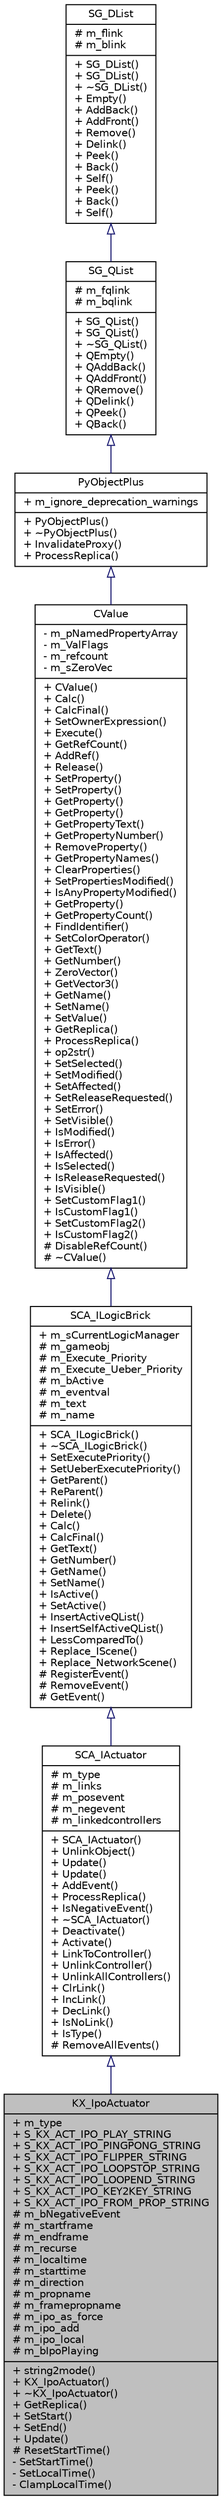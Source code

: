 digraph G
{
  edge [fontname="Helvetica",fontsize="10",labelfontname="Helvetica",labelfontsize="10"];
  node [fontname="Helvetica",fontsize="10",shape=record];
  Node1 [label="{KX_IpoActuator\n|+ m_type\l+ S_KX_ACT_IPO_PLAY_STRING\l+ S_KX_ACT_IPO_PINGPONG_STRING\l+ S_KX_ACT_IPO_FLIPPER_STRING\l+ S_KX_ACT_IPO_LOOPSTOP_STRING\l+ S_KX_ACT_IPO_LOOPEND_STRING\l+ S_KX_ACT_IPO_KEY2KEY_STRING\l+ S_KX_ACT_IPO_FROM_PROP_STRING\l# m_bNegativeEvent\l# m_startframe\l# m_endframe\l# m_recurse\l# m_localtime\l# m_starttime\l# m_direction\l# m_propname\l# m_framepropname\l# m_ipo_as_force\l# m_ipo_add\l# m_ipo_local\l# m_bIpoPlaying\l|+ string2mode()\l+ KX_IpoActuator()\l+ ~KX_IpoActuator()\l+ GetReplica()\l+ SetStart()\l+ SetEnd()\l+ Update()\l# ResetStartTime()\l- SetStartTime()\l- SetLocalTime()\l- ClampLocalTime()\l}",height=0.2,width=0.4,color="black", fillcolor="grey75", style="filled" fontcolor="black"];
  Node2 -> Node1 [dir=back,color="midnightblue",fontsize="10",style="solid",arrowtail="empty",fontname="Helvetica"];
  Node2 [label="{SCA_IActuator\n|# m_type\l# m_links\l# m_posevent\l# m_negevent\l# m_linkedcontrollers\l|+ SCA_IActuator()\l+ UnlinkObject()\l+ Update()\l+ Update()\l+ AddEvent()\l+ ProcessReplica()\l+ IsNegativeEvent()\l+ ~SCA_IActuator()\l+ Deactivate()\l+ Activate()\l+ LinkToController()\l+ UnlinkController()\l+ UnlinkAllControllers()\l+ ClrLink()\l+ IncLink()\l+ DecLink()\l+ IsNoLink()\l+ IsType()\l# RemoveAllEvents()\l}",height=0.2,width=0.4,color="black", fillcolor="white", style="filled",URL="$d5/d8b/classSCA__IActuator.html"];
  Node3 -> Node2 [dir=back,color="midnightblue",fontsize="10",style="solid",arrowtail="empty",fontname="Helvetica"];
  Node3 [label="{SCA_ILogicBrick\n|+ m_sCurrentLogicManager\l# m_gameobj\l# m_Execute_Priority\l# m_Execute_Ueber_Priority\l# m_bActive\l# m_eventval\l# m_text\l# m_name\l|+ SCA_ILogicBrick()\l+ ~SCA_ILogicBrick()\l+ SetExecutePriority()\l+ SetUeberExecutePriority()\l+ GetParent()\l+ ReParent()\l+ Relink()\l+ Delete()\l+ Calc()\l+ CalcFinal()\l+ GetText()\l+ GetNumber()\l+ GetName()\l+ SetName()\l+ IsActive()\l+ SetActive()\l+ InsertActiveQList()\l+ InsertSelfActiveQList()\l+ LessComparedTo()\l+ Replace_IScene()\l+ Replace_NetworkScene()\l# RegisterEvent()\l# RemoveEvent()\l# GetEvent()\l}",height=0.2,width=0.4,color="black", fillcolor="white", style="filled",URL="$d6/d9f/classSCA__ILogicBrick.html"];
  Node4 -> Node3 [dir=back,color="midnightblue",fontsize="10",style="solid",arrowtail="empty",fontname="Helvetica"];
  Node4 [label="{CValue\n|- m_pNamedPropertyArray\l- m_ValFlags\l- m_refcount\l- m_sZeroVec\l|+ CValue()\l+ Calc()\l+ CalcFinal()\l+ SetOwnerExpression()\l+ Execute()\l+ GetRefCount()\l+ AddRef()\l+ Release()\l+ SetProperty()\l+ SetProperty()\l+ GetProperty()\l+ GetProperty()\l+ GetPropertyText()\l+ GetPropertyNumber()\l+ RemoveProperty()\l+ GetPropertyNames()\l+ ClearProperties()\l+ SetPropertiesModified()\l+ IsAnyPropertyModified()\l+ GetProperty()\l+ GetPropertyCount()\l+ FindIdentifier()\l+ SetColorOperator()\l+ GetText()\l+ GetNumber()\l+ ZeroVector()\l+ GetVector3()\l+ GetName()\l+ SetName()\l+ SetValue()\l+ GetReplica()\l+ ProcessReplica()\l+ op2str()\l+ SetSelected()\l+ SetModified()\l+ SetAffected()\l+ SetReleaseRequested()\l+ SetError()\l+ SetVisible()\l+ IsModified()\l+ IsError()\l+ IsAffected()\l+ IsSelected()\l+ IsReleaseRequested()\l+ IsVisible()\l+ SetCustomFlag1()\l+ IsCustomFlag1()\l+ SetCustomFlag2()\l+ IsCustomFlag2()\l# DisableRefCount()\l# ~CValue()\l}",height=0.2,width=0.4,color="black", fillcolor="white", style="filled",URL="$d7/d9c/classCValue.html"];
  Node5 -> Node4 [dir=back,color="midnightblue",fontsize="10",style="solid",arrowtail="empty",fontname="Helvetica"];
  Node5 [label="{PyObjectPlus\n|+ m_ignore_deprecation_warnings\l|+ PyObjectPlus()\l+ ~PyObjectPlus()\l+ InvalidateProxy()\l+ ProcessReplica()\l}",height=0.2,width=0.4,color="black", fillcolor="white", style="filled",URL="$d0/dbc/classPyObjectPlus.html"];
  Node6 -> Node5 [dir=back,color="midnightblue",fontsize="10",style="solid",arrowtail="empty",fontname="Helvetica"];
  Node6 [label="{SG_QList\n|# m_fqlink\l# m_bqlink\l|+ SG_QList()\l+ SG_QList()\l+ ~SG_QList()\l+ QEmpty()\l+ QAddBack()\l+ QAddFront()\l+ QRemove()\l+ QDelink()\l+ QPeek()\l+ QBack()\l}",height=0.2,width=0.4,color="black", fillcolor="white", style="filled",URL="$d6/d05/classSG__QList.html"];
  Node7 -> Node6 [dir=back,color="midnightblue",fontsize="10",style="solid",arrowtail="empty",fontname="Helvetica"];
  Node7 [label="{SG_DList\n|# m_flink\l# m_blink\l|+ SG_DList()\l+ SG_DList()\l+ ~SG_DList()\l+ Empty()\l+ AddBack()\l+ AddFront()\l+ Remove()\l+ Delink()\l+ Peek()\l+ Back()\l+ Self()\l+ Peek()\l+ Back()\l+ Self()\l}",height=0.2,width=0.4,color="black", fillcolor="white", style="filled",URL="$db/d57/classSG__DList.html"];
}

